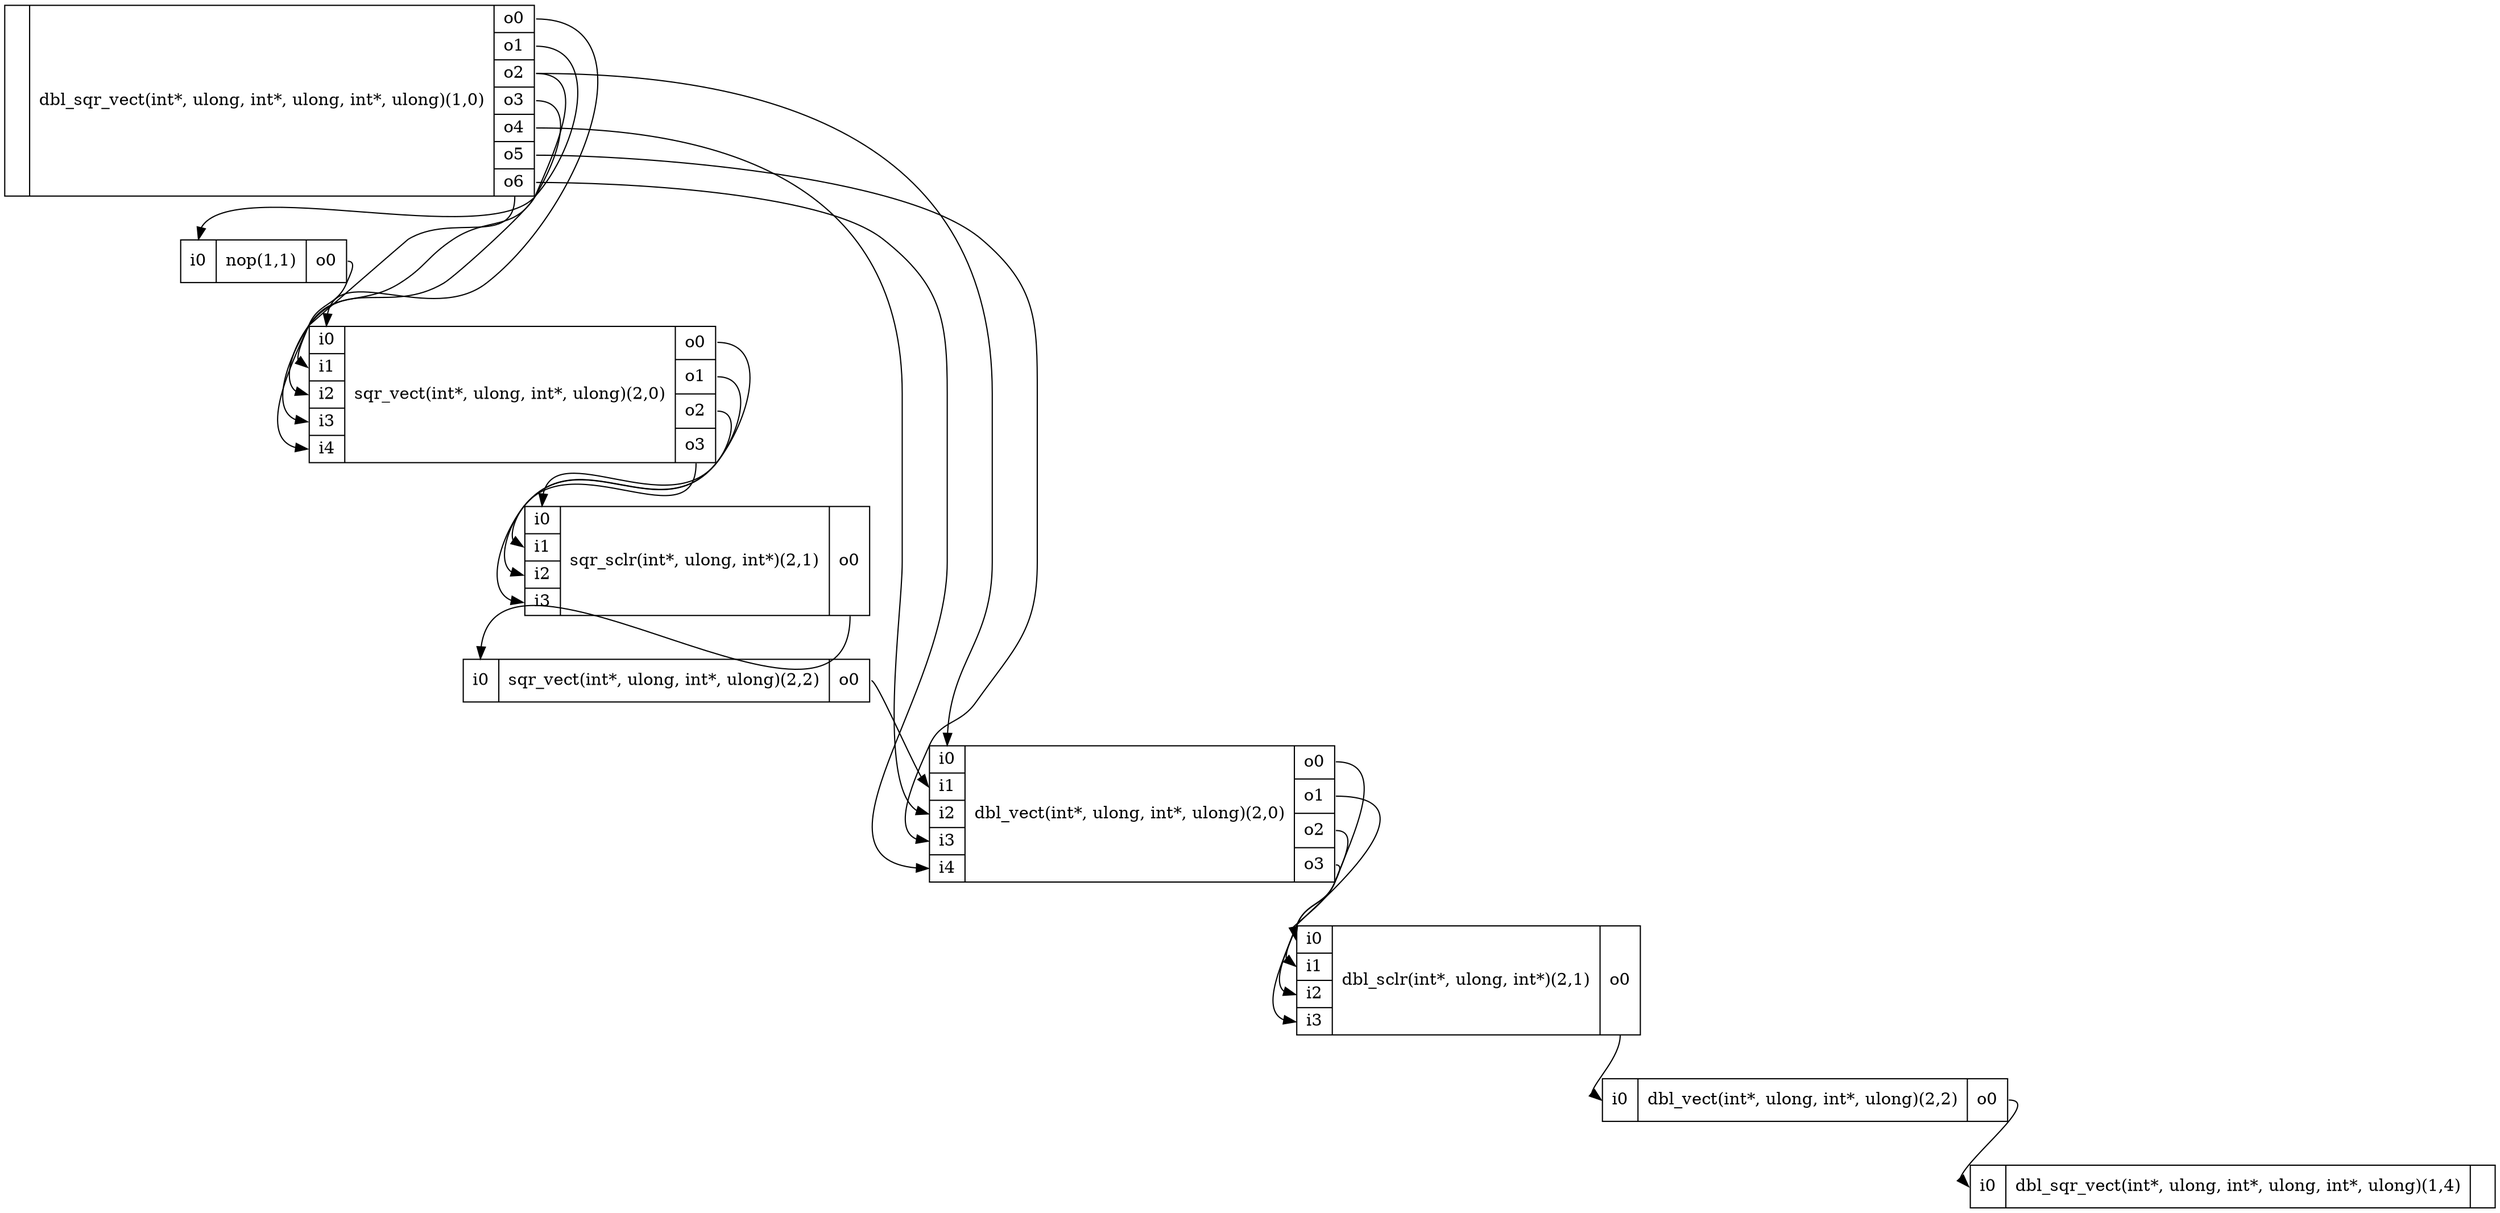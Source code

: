 digraph structs {
	node [shape=record];
	"nop(1,1)" [label="{<i0>i0}|nop(1,1)|{<o0>o0}"];
	"sqr_sclr(int*, ulong, int*)(2,1)" [label="{<i0>i0|<i1>i1|<i2>i2|<i3>i3}|sqr_sclr(int*, ulong, int*)(2,1)|{<o0>o0}"];
	"dbl_sqr_vect(int*, ulong, int*, ulong, int*, ulong)(1,4)" [label="{<i0>i0}|dbl_sqr_vect(int*, ulong, int*, ulong, int*, ulong)(1,4)|{}"];
	"dbl_sclr(int*, ulong, int*)(2,1)" [label="{<i0>i0|<i1>i1|<i2>i2|<i3>i3}|dbl_sclr(int*, ulong, int*)(2,1)|{<o0>o0}"];
	"sqr_vect(int*, ulong, int*, ulong)(2,0)" [label="{<i0>i0|<i1>i1|<i2>i2|<i3>i3|<i4>i4}|sqr_vect(int*, ulong, int*, ulong)(2,0)|{<o0>o0|<o1>o1|<o2>o2|<o3>o3}"];
	"dbl_vect(int*, ulong, int*, ulong)(2,2)" [label="{<i0>i0}|dbl_vect(int*, ulong, int*, ulong)(2,2)|{<o0>o0}"];
	"dbl_sqr_vect(int*, ulong, int*, ulong, int*, ulong)(1,0)" [label="{}|dbl_sqr_vect(int*, ulong, int*, ulong, int*, ulong)(1,0)|{<o0>o0|<o1>o1|<o2>o2|<o3>o3|<o4>o4|<o5>o5|<o6>o6}"];
	"dbl_vect(int*, ulong, int*, ulong)(2,0)" [label="{<i0>i0|<i1>i1|<i2>i2|<i3>i3|<i4>i4}|dbl_vect(int*, ulong, int*, ulong)(2,0)|{<o0>o0|<o1>o1|<o2>o2|<o3>o3}"];
	"sqr_vect(int*, ulong, int*, ulong)(2,2)" [label="{<i0>i0}|sqr_vect(int*, ulong, int*, ulong)(2,2)|{<o0>o0}"];

	"dbl_sclr(int*, ulong, int*)(2,1)" -> "dbl_vect(int*, ulong, int*, ulong)(2,2)" [headport=i0, tailport=o0, ];
	"dbl_vect(int*, ulong, int*, ulong)(2,0)" -> "dbl_sclr(int*, ulong, int*)(2,1)" [headport=i3, tailport=o3, ];
	"dbl_vect(int*, ulong, int*, ulong)(2,0)" -> "dbl_sclr(int*, ulong, int*)(2,1)" [headport=i2, tailport=o2, ];
	"dbl_vect(int*, ulong, int*, ulong)(2,0)" -> "dbl_sclr(int*, ulong, int*)(2,1)" [headport=i1, tailport=o1, ];
	"dbl_sqr_vect(int*, ulong, int*, ulong, int*, ulong)(1,0)" -> "dbl_vect(int*, ulong, int*, ulong)(2,0)" [headport=i2, tailport=o4, ];
	"dbl_sqr_vect(int*, ulong, int*, ulong, int*, ulong)(1,0)" -> "dbl_vect(int*, ulong, int*, ulong)(2,0)" [headport=i4, tailport=o6, ];
	"dbl_sqr_vect(int*, ulong, int*, ulong, int*, ulong)(1,0)" -> "sqr_vect(int*, ulong, int*, ulong)(2,0)" [headport=i4, tailport=o6, ];
	"dbl_sqr_vect(int*, ulong, int*, ulong, int*, ulong)(1,0)" -> "sqr_vect(int*, ulong, int*, ulong)(2,0)" [headport=i3, tailport=o3, ];
	"sqr_sclr(int*, ulong, int*)(2,1)" -> "sqr_vect(int*, ulong, int*, ulong)(2,2)" [headport=i0, tailport=o0, ];
	"dbl_sqr_vect(int*, ulong, int*, ulong, int*, ulong)(1,0)" -> "dbl_vect(int*, ulong, int*, ulong)(2,0)" [headport=i0, tailport=o2, ];
	"dbl_sqr_vect(int*, ulong, int*, ulong, int*, ulong)(1,0)" -> "sqr_vect(int*, ulong, int*, ulong)(2,0)" [headport=i2, tailport=o2, ];
	"dbl_sqr_vect(int*, ulong, int*, ulong, int*, ulong)(1,0)" -> "nop(1,1)" [headport=i0, tailport=o1, ];
	"dbl_vect(int*, ulong, int*, ulong)(2,0)" -> "dbl_sclr(int*, ulong, int*)(2,1)" [headport=i0, tailport=o0, ];
	"dbl_sqr_vect(int*, ulong, int*, ulong, int*, ulong)(1,0)" -> "sqr_vect(int*, ulong, int*, ulong)(2,0)" [headport=i0, tailport=o0, ];
	"dbl_sqr_vect(int*, ulong, int*, ulong, int*, ulong)(1,0)" -> "dbl_vect(int*, ulong, int*, ulong)(2,0)" [headport=i3, tailport=o5, ];
	"sqr_vect(int*, ulong, int*, ulong)(2,2)" -> "dbl_vect(int*, ulong, int*, ulong)(2,0)" [headport=i1, tailport=o0, ];
	"nop(1,1)" -> "sqr_vect(int*, ulong, int*, ulong)(2,0)" [headport=i1, tailport=o0, ];
	"sqr_vect(int*, ulong, int*, ulong)(2,0)" -> "sqr_sclr(int*, ulong, int*)(2,1)" [headport=i0, tailport=o0, ];
	"sqr_vect(int*, ulong, int*, ulong)(2,0)" -> "sqr_sclr(int*, ulong, int*)(2,1)" [headport=i1, tailport=o1, ];
	"dbl_vect(int*, ulong, int*, ulong)(2,2)" -> "dbl_sqr_vect(int*, ulong, int*, ulong, int*, ulong)(1,4)" [headport=i0, tailport=o0, ];
	"sqr_vect(int*, ulong, int*, ulong)(2,0)" -> "sqr_sclr(int*, ulong, int*)(2,1)" [headport=i2, tailport=o2, ];
	"sqr_vect(int*, ulong, int*, ulong)(2,0)" -> "sqr_sclr(int*, ulong, int*)(2,1)" [headport=i3, tailport=o3, ];
}
